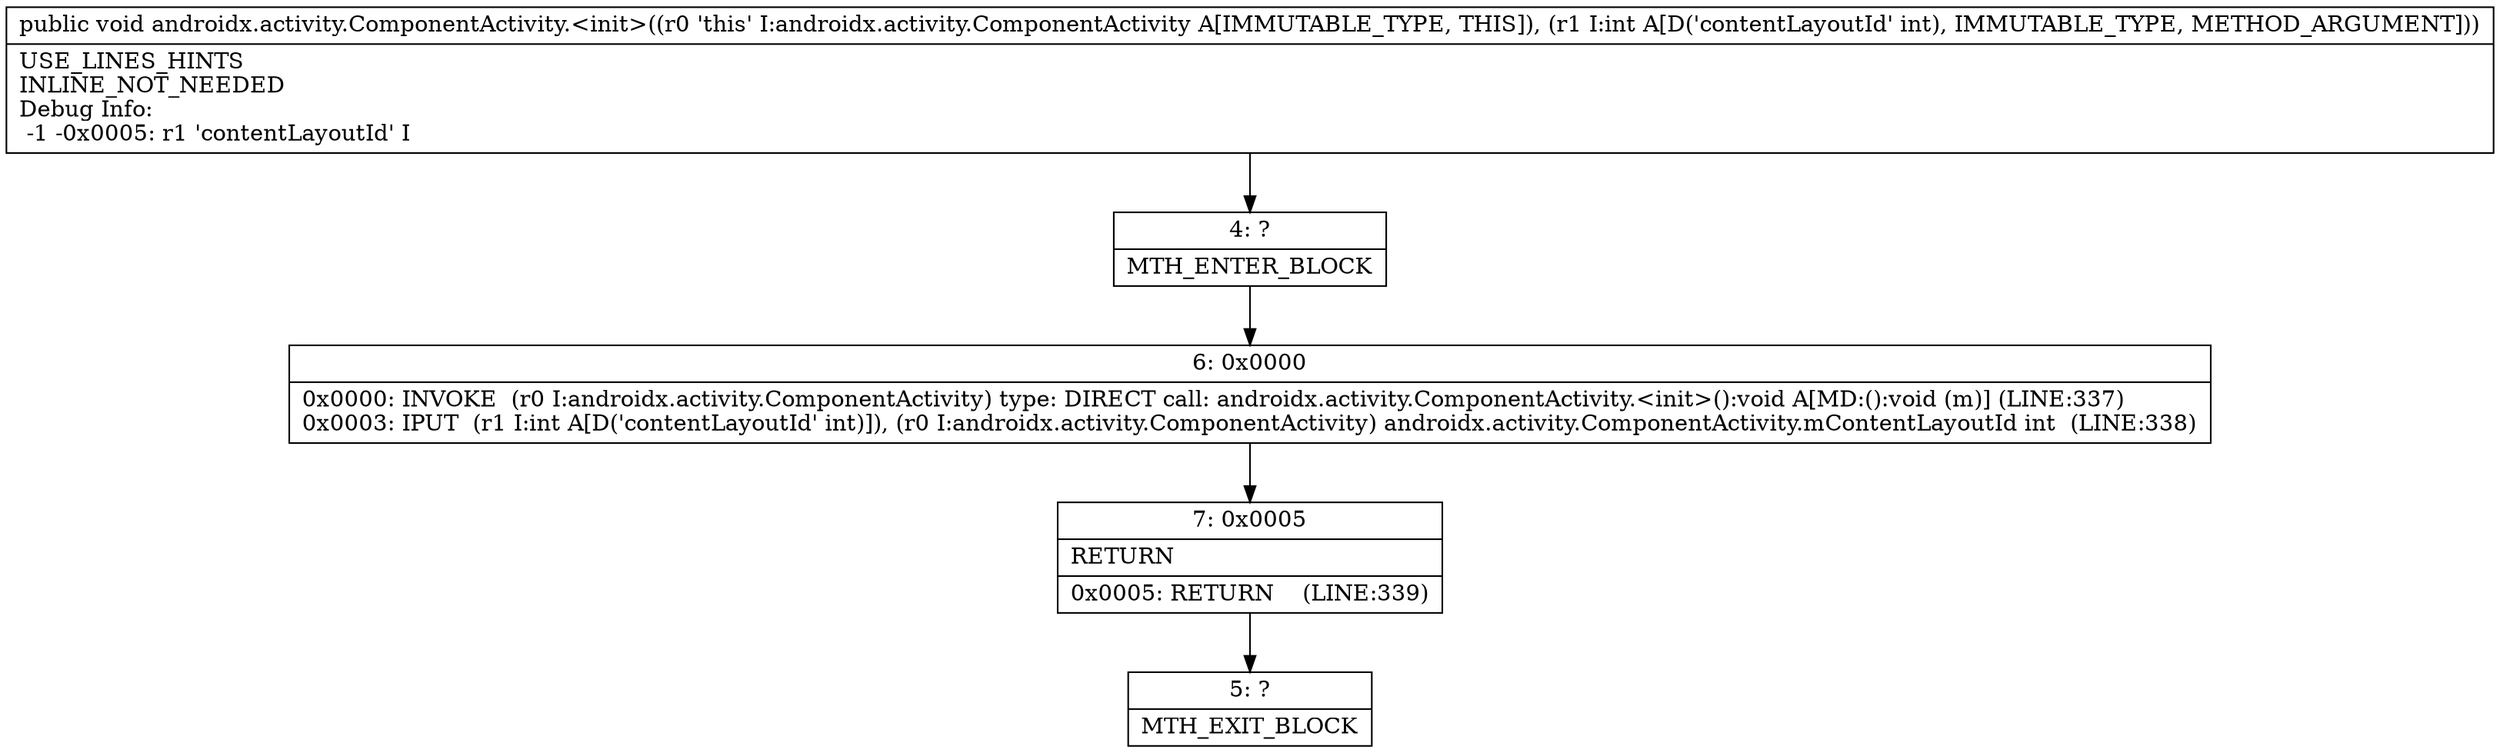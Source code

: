 digraph "CFG forandroidx.activity.ComponentActivity.\<init\>(I)V" {
Node_4 [shape=record,label="{4\:\ ?|MTH_ENTER_BLOCK\l}"];
Node_6 [shape=record,label="{6\:\ 0x0000|0x0000: INVOKE  (r0 I:androidx.activity.ComponentActivity) type: DIRECT call: androidx.activity.ComponentActivity.\<init\>():void A[MD:():void (m)] (LINE:337)\l0x0003: IPUT  (r1 I:int A[D('contentLayoutId' int)]), (r0 I:androidx.activity.ComponentActivity) androidx.activity.ComponentActivity.mContentLayoutId int  (LINE:338)\l}"];
Node_7 [shape=record,label="{7\:\ 0x0005|RETURN\l|0x0005: RETURN    (LINE:339)\l}"];
Node_5 [shape=record,label="{5\:\ ?|MTH_EXIT_BLOCK\l}"];
MethodNode[shape=record,label="{public void androidx.activity.ComponentActivity.\<init\>((r0 'this' I:androidx.activity.ComponentActivity A[IMMUTABLE_TYPE, THIS]), (r1 I:int A[D('contentLayoutId' int), IMMUTABLE_TYPE, METHOD_ARGUMENT]))  | USE_LINES_HINTS\lINLINE_NOT_NEEDED\lDebug Info:\l  \-1 \-0x0005: r1 'contentLayoutId' I\l}"];
MethodNode -> Node_4;Node_4 -> Node_6;
Node_6 -> Node_7;
Node_7 -> Node_5;
}

